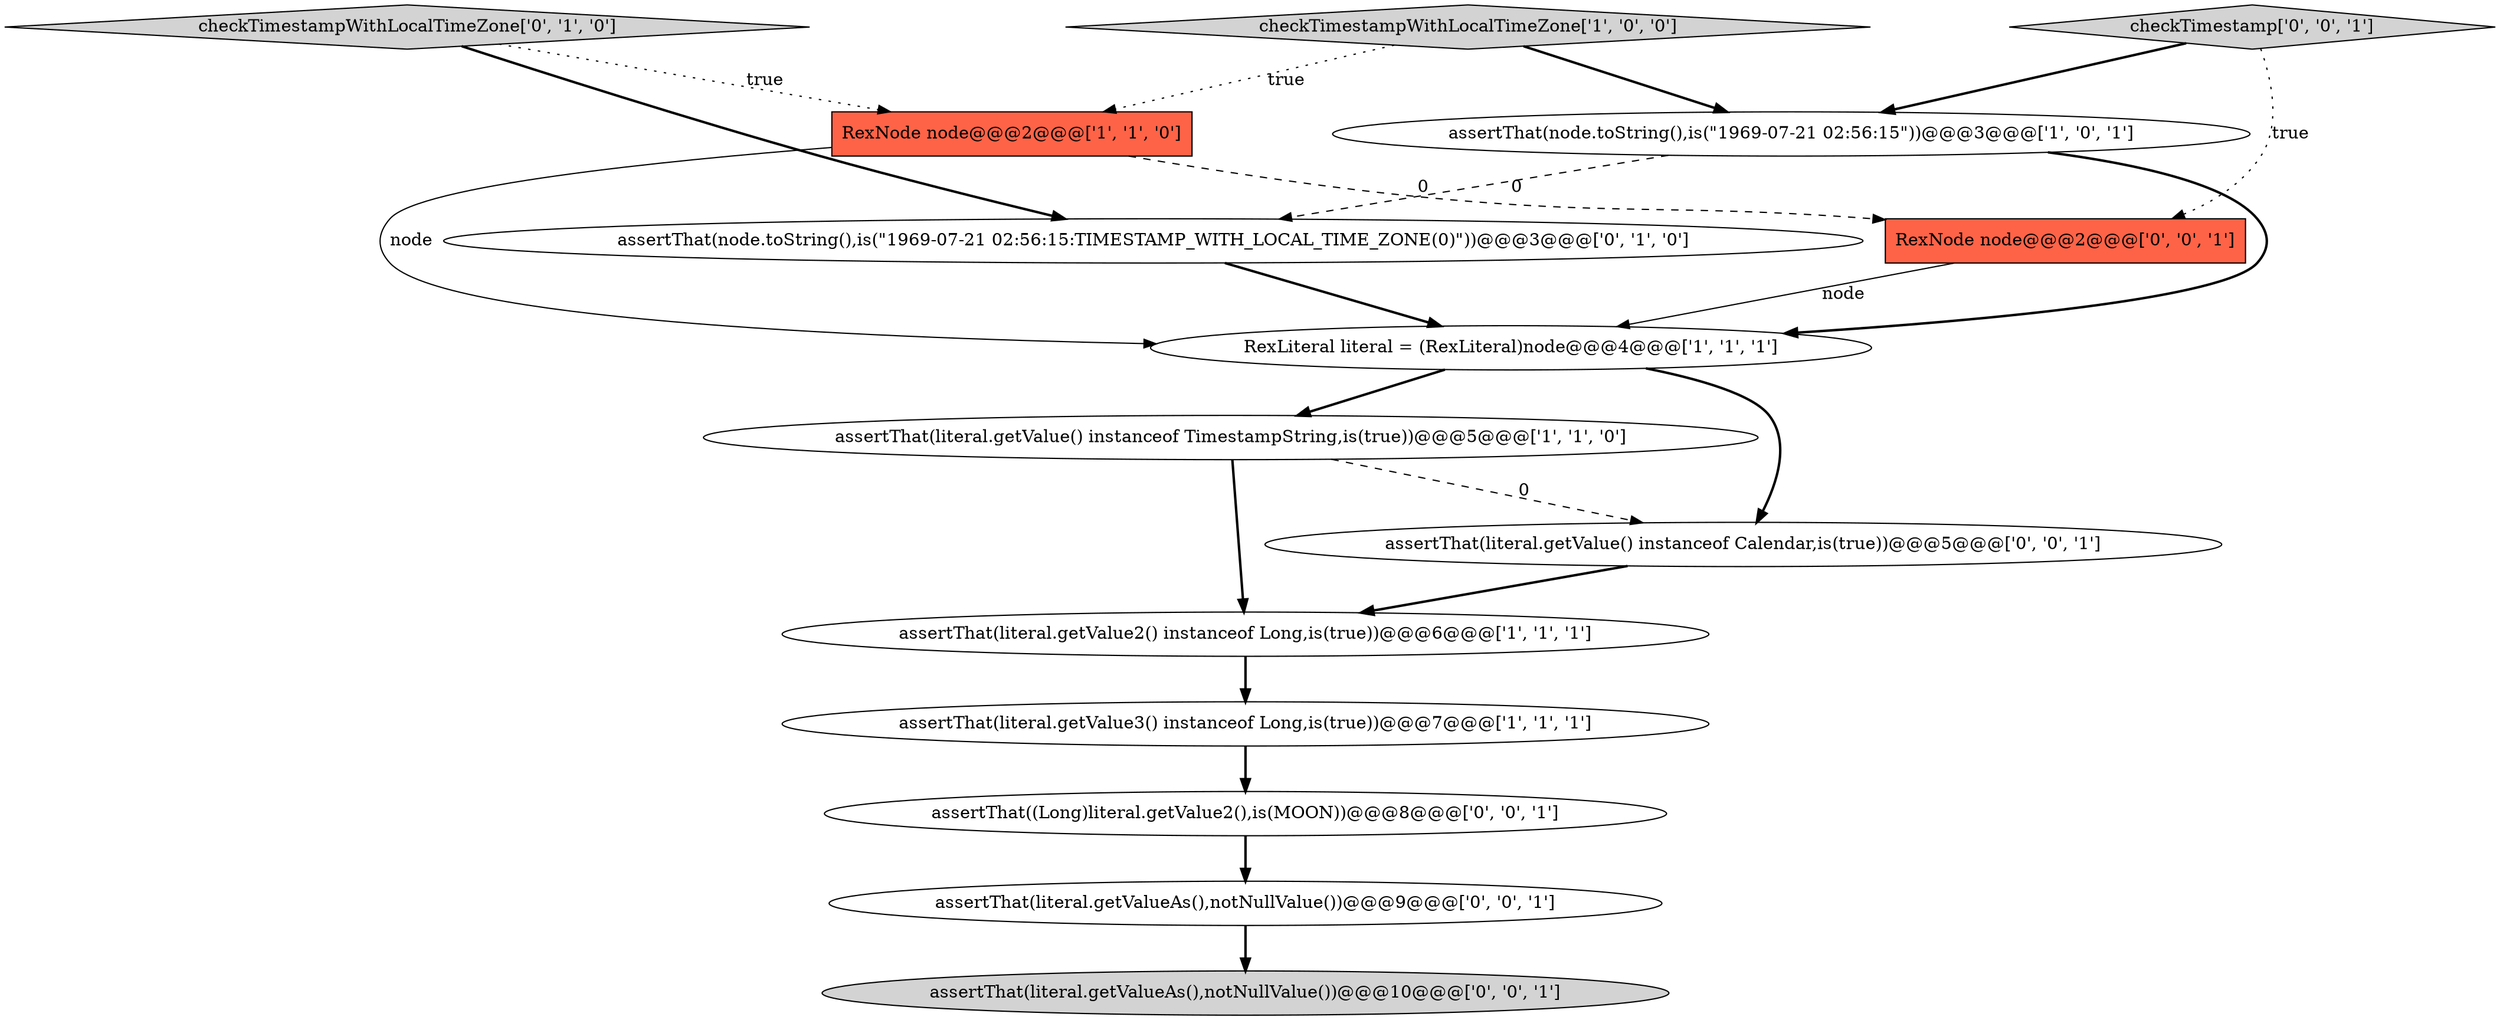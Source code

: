 digraph {
1 [style = filled, label = "RexLiteral literal = (RexLiteral)node@@@4@@@['1', '1', '1']", fillcolor = white, shape = ellipse image = "AAA0AAABBB1BBB"];
7 [style = filled, label = "checkTimestampWithLocalTimeZone['0', '1', '0']", fillcolor = lightgray, shape = diamond image = "AAA0AAABBB2BBB"];
4 [style = filled, label = "assertThat(literal.getValue2() instanceof Long,is(true))@@@6@@@['1', '1', '1']", fillcolor = white, shape = ellipse image = "AAA0AAABBB1BBB"];
3 [style = filled, label = "checkTimestampWithLocalTimeZone['1', '0', '0']", fillcolor = lightgray, shape = diamond image = "AAA0AAABBB1BBB"];
9 [style = filled, label = "assertThat((Long)literal.getValue2(),is(MOON))@@@8@@@['0', '0', '1']", fillcolor = white, shape = ellipse image = "AAA0AAABBB3BBB"];
12 [style = filled, label = "RexNode node@@@2@@@['0', '0', '1']", fillcolor = tomato, shape = box image = "AAA0AAABBB3BBB"];
11 [style = filled, label = "assertThat(literal.getValueAs(),notNullValue())@@@9@@@['0', '0', '1']", fillcolor = white, shape = ellipse image = "AAA0AAABBB3BBB"];
0 [style = filled, label = "assertThat(literal.getValue3() instanceof Long,is(true))@@@7@@@['1', '1', '1']", fillcolor = white, shape = ellipse image = "AAA0AAABBB1BBB"];
5 [style = filled, label = "assertThat(node.toString(),is(\"1969-07-21 02:56:15\"))@@@3@@@['1', '0', '1']", fillcolor = white, shape = ellipse image = "AAA0AAABBB1BBB"];
14 [style = filled, label = "assertThat(literal.getValueAs(),notNullValue())@@@10@@@['0', '0', '1']", fillcolor = lightgray, shape = ellipse image = "AAA0AAABBB3BBB"];
2 [style = filled, label = "assertThat(literal.getValue() instanceof TimestampString,is(true))@@@5@@@['1', '1', '0']", fillcolor = white, shape = ellipse image = "AAA0AAABBB1BBB"];
6 [style = filled, label = "RexNode node@@@2@@@['1', '1', '0']", fillcolor = tomato, shape = box image = "AAA0AAABBB1BBB"];
8 [style = filled, label = "assertThat(node.toString(),is(\"1969-07-21 02:56:15:TIMESTAMP_WITH_LOCAL_TIME_ZONE(0)\"))@@@3@@@['0', '1', '0']", fillcolor = white, shape = ellipse image = "AAA1AAABBB2BBB"];
10 [style = filled, label = "assertThat(literal.getValue() instanceof Calendar,is(true))@@@5@@@['0', '0', '1']", fillcolor = white, shape = ellipse image = "AAA0AAABBB3BBB"];
13 [style = filled, label = "checkTimestamp['0', '0', '1']", fillcolor = lightgray, shape = diamond image = "AAA0AAABBB3BBB"];
7->8 [style = bold, label=""];
2->4 [style = bold, label=""];
1->10 [style = bold, label=""];
9->11 [style = bold, label=""];
5->1 [style = bold, label=""];
0->9 [style = bold, label=""];
2->10 [style = dashed, label="0"];
11->14 [style = bold, label=""];
3->5 [style = bold, label=""];
8->1 [style = bold, label=""];
5->8 [style = dashed, label="0"];
6->12 [style = dashed, label="0"];
10->4 [style = bold, label=""];
3->6 [style = dotted, label="true"];
6->1 [style = solid, label="node"];
13->12 [style = dotted, label="true"];
1->2 [style = bold, label=""];
13->5 [style = bold, label=""];
4->0 [style = bold, label=""];
12->1 [style = solid, label="node"];
7->6 [style = dotted, label="true"];
}
